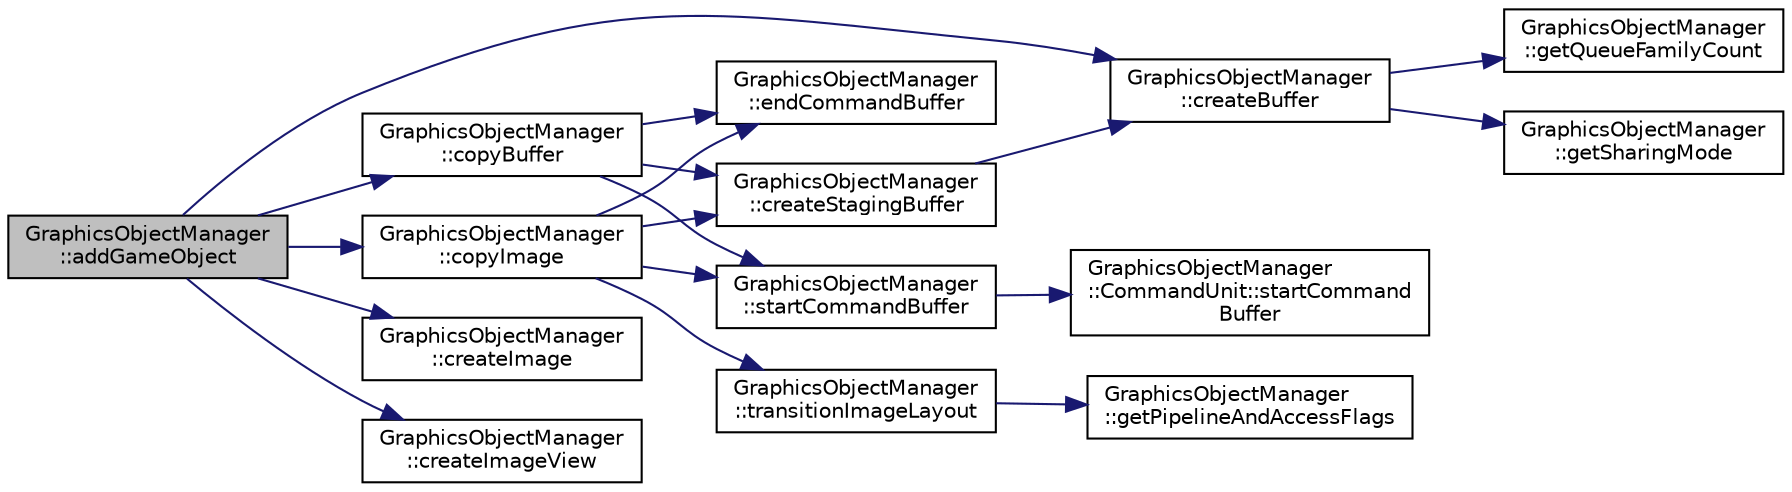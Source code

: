 digraph "GraphicsObjectManager::addGameObject"
{
 // LATEX_PDF_SIZE
  edge [fontname="Helvetica",fontsize="10",labelfontname="Helvetica",labelfontsize="10"];
  node [fontname="Helvetica",fontsize="10",shape=record];
  rankdir="LR";
  Node1 [label="GraphicsObjectManager\l::addGameObject",height=0.2,width=0.4,color="black", fillcolor="grey75", style="filled", fontcolor="black",tooltip="Adds a game object to the buffer manager."];
  Node1 -> Node2 [color="midnightblue",fontsize="10",style="solid",fontname="Helvetica"];
  Node2 [label="GraphicsObjectManager\l::copyBuffer",height=0.2,width=0.4,color="black", fillcolor="white", style="filled",URL="$classGraphicsObjectManager.html#a149cc91ffc0073433e4c3734eb80c8b9",tooltip="Copies the given data to the given buffer."];
  Node2 -> Node3 [color="midnightblue",fontsize="10",style="solid",fontname="Helvetica"];
  Node3 [label="GraphicsObjectManager\l::createStagingBuffer",height=0.2,width=0.4,color="black", fillcolor="white", style="filled",URL="$classGraphicsObjectManager.html#a0f54e4c067ab0dea4897191617d9a722",tooltip="Helper for creating a staging buffer."];
  Node3 -> Node4 [color="midnightblue",fontsize="10",style="solid",fontname="Helvetica"];
  Node4 [label="GraphicsObjectManager\l::createBuffer",height=0.2,width=0.4,color="black", fillcolor="white", style="filled",URL="$classGraphicsObjectManager.html#acaa2f62a870f1426abe523acb1d8ef6f",tooltip="Creates a buffer with the given parameters."];
  Node4 -> Node5 [color="midnightblue",fontsize="10",style="solid",fontname="Helvetica"];
  Node5 [label="GraphicsObjectManager\l::getQueueFamilyCount",height=0.2,width=0.4,color="black", fillcolor="white", style="filled",URL="$classGraphicsObjectManager.html#a48087fcc6c8ff32a160ff8105240538d",tooltip="Returns number of queue families."];
  Node4 -> Node6 [color="midnightblue",fontsize="10",style="solid",fontname="Helvetica"];
  Node6 [label="GraphicsObjectManager\l::getSharingMode",height=0.2,width=0.4,color="black", fillcolor="white", style="filled",URL="$classGraphicsObjectManager.html#a1f57aa379d9151b4dcb74622f011e008",tooltip="Returns the sharing mode of created resources."];
  Node2 -> Node7 [color="midnightblue",fontsize="10",style="solid",fontname="Helvetica"];
  Node7 [label="GraphicsObjectManager\l::endCommandBuffer",height=0.2,width=0.4,color="black", fillcolor="white", style="filled",URL="$classGraphicsObjectManager.html#a8db31ba380265e1794f57cc65962f58b",tooltip="Submits the given command buffer to be executed on the gpu."];
  Node2 -> Node8 [color="midnightblue",fontsize="10",style="solid",fontname="Helvetica"];
  Node8 [label="GraphicsObjectManager\l::startCommandBuffer",height=0.2,width=0.4,color="black", fillcolor="white", style="filled",URL="$classGraphicsObjectManager.html#a6245170a0f8269dc6bea1edcda0ac60c",tooltip="Allocates and begins a command buffer."];
  Node8 -> Node9 [color="midnightblue",fontsize="10",style="solid",fontname="Helvetica"];
  Node9 [label="GraphicsObjectManager\l::CommandUnit::startCommand\lBuffer",height=0.2,width=0.4,color="black", fillcolor="white", style="filled",URL="$structGraphicsObjectManager_1_1CommandUnit.html#a062348d8349e31388763a6a7e6ed5148",tooltip=" "];
  Node1 -> Node10 [color="midnightblue",fontsize="10",style="solid",fontname="Helvetica"];
  Node10 [label="GraphicsObjectManager\l::copyImage",height=0.2,width=0.4,color="black", fillcolor="white", style="filled",URL="$classGraphicsObjectManager.html#a9d3d8755593f5f4cd26ba45c689e31ee",tooltip="Copies the given data to the given image."];
  Node10 -> Node3 [color="midnightblue",fontsize="10",style="solid",fontname="Helvetica"];
  Node10 -> Node7 [color="midnightblue",fontsize="10",style="solid",fontname="Helvetica"];
  Node10 -> Node8 [color="midnightblue",fontsize="10",style="solid",fontname="Helvetica"];
  Node10 -> Node11 [color="midnightblue",fontsize="10",style="solid",fontname="Helvetica"];
  Node11 [label="GraphicsObjectManager\l::transitionImageLayout",height=0.2,width=0.4,color="black", fillcolor="white", style="filled",URL="$classGraphicsObjectManager.html#ae498965da68ae9ead548d9c32aab4368",tooltip="Records image layout transition barrier to the given command buffer."];
  Node11 -> Node12 [color="midnightblue",fontsize="10",style="solid",fontname="Helvetica"];
  Node12 [label="GraphicsObjectManager\l::getPipelineAndAccessFlags",height=0.2,width=0.4,color="black", fillcolor="white", style="filled",URL="$classGraphicsObjectManager.html#a120007297e679f8ef7555f8acd312dd6",tooltip="Fills access masks and pipeline stages when given source and destination layouts for an image."];
  Node1 -> Node4 [color="midnightblue",fontsize="10",style="solid",fontname="Helvetica"];
  Node1 -> Node13 [color="midnightblue",fontsize="10",style="solid",fontname="Helvetica"];
  Node13 [label="GraphicsObjectManager\l::createImage",height=0.2,width=0.4,color="black", fillcolor="white", style="filled",URL="$classGraphicsObjectManager.html#a66285158960fc1f0c9bf7524597148da",tooltip="Creates an allocated image. The standard parameters make it easy to create a texture image on the GPU..."];
  Node1 -> Node14 [color="midnightblue",fontsize="10",style="solid",fontname="Helvetica"];
  Node14 [label="GraphicsObjectManager\l::createImageView",height=0.2,width=0.4,color="black", fillcolor="white", style="filled",URL="$classGraphicsObjectManager.html#aa7ea92ddcf8c00c47420e545fe08b7be",tooltip="Creates an image view for the given image and format."];
}
